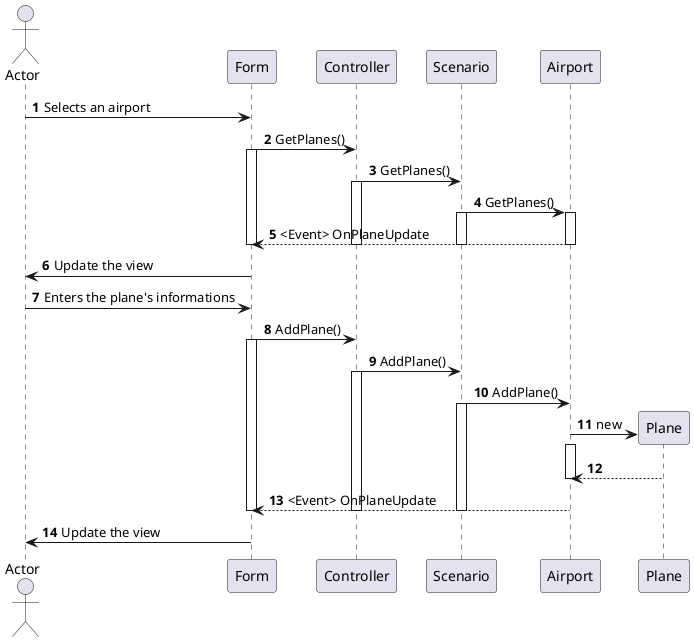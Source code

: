 ﻿@startuml
'https://plantuml.com/sequence-diagram

autonumber

actor Actor
Actor -> Form : Selects an airport
Form -> Controller : GetPlanes()
activate Form
Controller -> Scenario : GetPlanes()
activate Controller
Scenario -> Airport : GetPlanes()
activate Scenario
activate Airport
Airport --> Form : <Event> OnPlaneUpdate
deactivate Airport
deactivate Scenario
deactivate Controller
deactivate Form
Form -> Actor : Update the view
Actor -> Form : Enters the plane's informations
Form -> Controller : AddPlane()
activate Form
Controller -> Scenario : AddPlane()
activate Controller
Scenario -> Airport : AddPlane()
activate Scenario
create Plane
Airport -> Plane : new
activate Airport
Plane --> Airport
deactivate Airport
Airport --> Form : <Event> OnPlaneUpdate
deactivate Form
deactivate Controller
deactivate Scenario
Form -> Actor : Update the view

@enduml